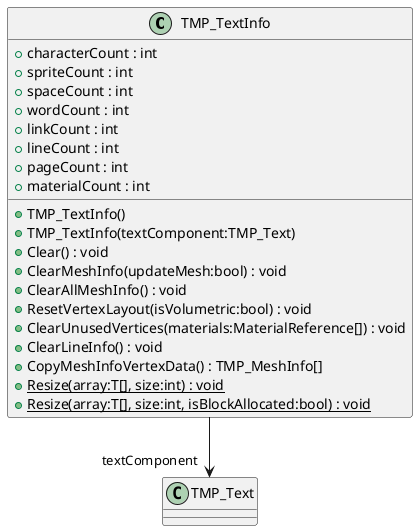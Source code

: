@startuml
class TMP_TextInfo {
    + characterCount : int
    + spriteCount : int
    + spaceCount : int
    + wordCount : int
    + linkCount : int
    + lineCount : int
    + pageCount : int
    + materialCount : int
    + TMP_TextInfo()
    + TMP_TextInfo(textComponent:TMP_Text)
    + Clear() : void
    + ClearMeshInfo(updateMesh:bool) : void
    + ClearAllMeshInfo() : void
    + ResetVertexLayout(isVolumetric:bool) : void
    + ClearUnusedVertices(materials:MaterialReference[]) : void
    + ClearLineInfo() : void
    + CopyMeshInfoVertexData() : TMP_MeshInfo[]
    + {static} Resize(array:T[], size:int) : void
    + {static} Resize(array:T[], size:int, isBlockAllocated:bool) : void
}
TMP_TextInfo --> "textComponent" TMP_Text
@enduml
